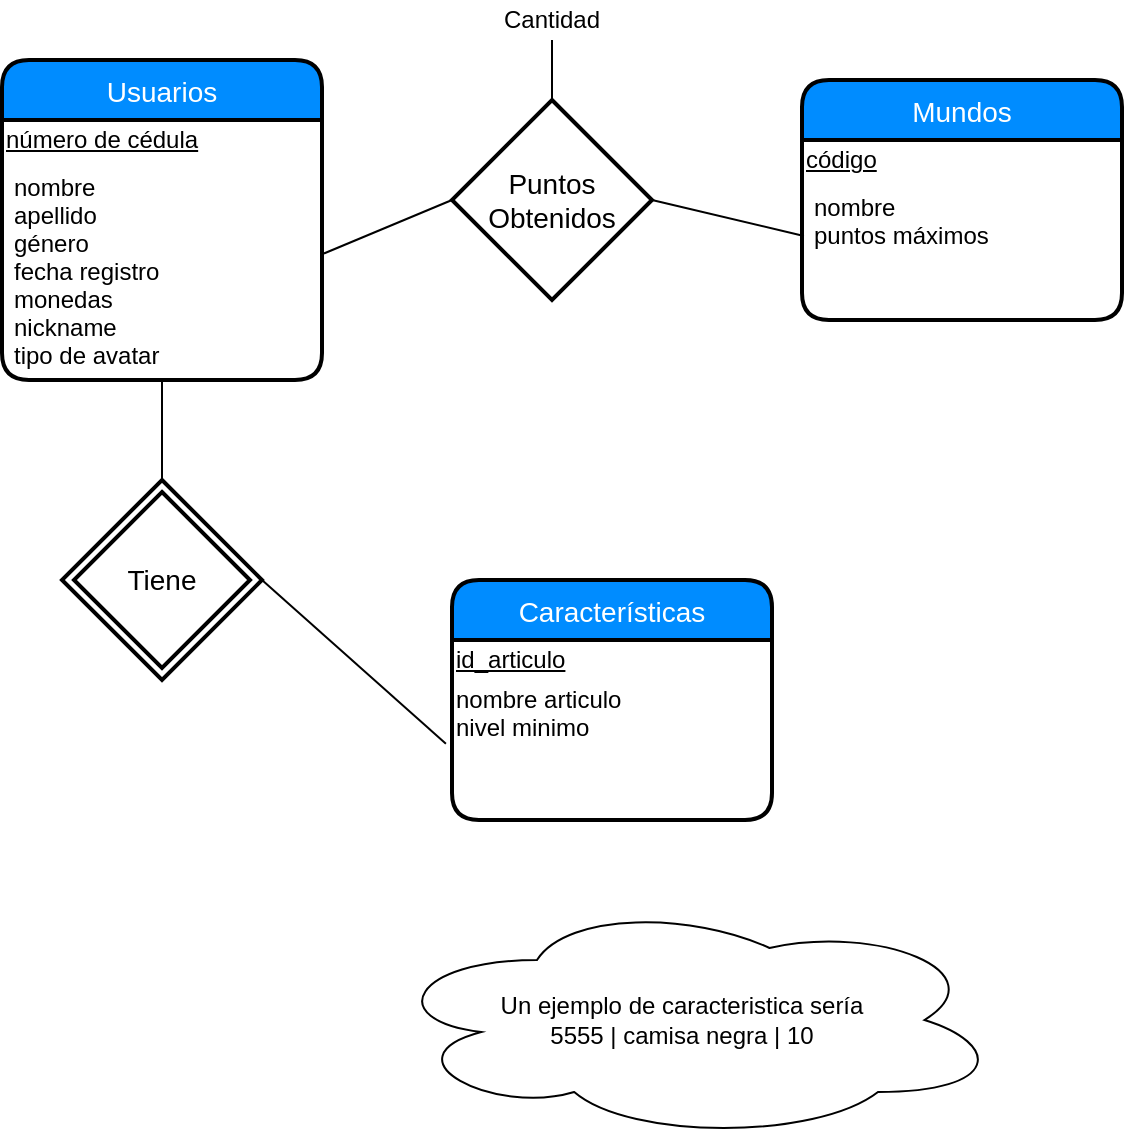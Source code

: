 <mxfile version="12.0.2" type="device" pages="1"><diagram id="q0xg1hzXcpqElv5MP1qy" name="Page-1"><mxGraphModel dx="1341" dy="762" grid="1" gridSize="10" guides="1" tooltips="1" connect="1" arrows="1" fold="1" page="1" pageScale="1" pageWidth="850" pageHeight="1100" math="0" shadow="0"><root><mxCell id="0"/><mxCell id="1" parent="0"/><mxCell id="qO17EjgFaaH_tYNbvpJH-5" value="&lt;div&gt;Puntos&lt;/div&gt;&lt;div&gt;Obtenidos&lt;br&gt;&lt;/div&gt;" style="shape=rhombus;strokeWidth=2;fontSize=17;perimeter=rhombusPerimeter;whiteSpace=wrap;html=1;align=center;fontSize=14;" vertex="1" parent="1"><mxGeometry x="375" y="90" width="100" height="100" as="geometry"/></mxCell><mxCell id="qO17EjgFaaH_tYNbvpJH-6" value="" style="endArrow=none;html=1;entryX=1.006;entryY=0.425;entryDx=0;entryDy=0;entryPerimeter=0;exitX=0;exitY=0.5;exitDx=0;exitDy=0;" edge="1" parent="1" source="qO17EjgFaaH_tYNbvpJH-5" target="qO17EjgFaaH_tYNbvpJH-2"><mxGeometry width="50" height="50" relative="1" as="geometry"><mxPoint x="90" y="300" as="sourcePoint"/><mxPoint x="140" y="250" as="targetPoint"/></mxGeometry></mxCell><mxCell id="qO17EjgFaaH_tYNbvpJH-7" value="" style="endArrow=none;html=1;entryX=1;entryY=0.5;entryDx=0;entryDy=0;exitX=0.006;exitY=0.4;exitDx=0;exitDy=0;exitPerimeter=0;" edge="1" parent="1" source="qO17EjgFaaH_tYNbvpJH-35" target="qO17EjgFaaH_tYNbvpJH-5"><mxGeometry width="50" height="50" relative="1" as="geometry"><mxPoint x="548.08" y="144.02" as="sourcePoint"/><mxPoint x="140" y="250" as="targetPoint"/></mxGeometry></mxCell><mxCell id="qO17EjgFaaH_tYNbvpJH-8" value="" style="endArrow=none;html=1;entryX=0.5;entryY=0;entryDx=0;entryDy=0;" edge="1" parent="1" target="qO17EjgFaaH_tYNbvpJH-5"><mxGeometry width="50" height="50" relative="1" as="geometry"><mxPoint x="425" y="60" as="sourcePoint"/><mxPoint x="190" y="240" as="targetPoint"/></mxGeometry></mxCell><mxCell id="qO17EjgFaaH_tYNbvpJH-9" value="Cantidad" style="text;html=1;strokeColor=none;fillColor=none;align=center;verticalAlign=middle;whiteSpace=wrap;rounded=0;" vertex="1" parent="1"><mxGeometry x="405" y="40" width="40" height="20" as="geometry"/></mxCell><mxCell id="qO17EjgFaaH_tYNbvpJH-10" value="Características" style="swimlane;childLayout=stackLayout;horizontal=1;startSize=30;horizontalStack=0;fillColor=#008cff;fontColor=#FFFFFF;rounded=1;fontSize=14;fontStyle=0;strokeWidth=2;resizeParent=0;resizeLast=1;shadow=0;dashed=0;align=center;" vertex="1" parent="1"><mxGeometry x="375" y="330" width="160" height="120" as="geometry"/></mxCell><mxCell id="qO17EjgFaaH_tYNbvpJH-32" value="&lt;div&gt;id_articulo&lt;/div&gt;" style="text;html=1;strokeColor=none;fillColor=none;align=left;verticalAlign=middle;whiteSpace=wrap;rounded=0;fontStyle=4" vertex="1" parent="qO17EjgFaaH_tYNbvpJH-10"><mxGeometry y="30" width="160" height="20" as="geometry"/></mxCell><mxCell id="qO17EjgFaaH_tYNbvpJH-13" value="&lt;div&gt;nombre articulo&lt;/div&gt;&lt;div&gt;nivel minimo&lt;br&gt;&lt;/div&gt;" style="text;html=1;resizable=0;points=[];autosize=1;align=left;verticalAlign=top;spacingTop=-4;" vertex="1" parent="qO17EjgFaaH_tYNbvpJH-10"><mxGeometry y="50" width="160" height="70" as="geometry"/></mxCell><mxCell id="qO17EjgFaaH_tYNbvpJH-15" value="" style="endArrow=none;html=1;entryX=-0.019;entryY=0.456;entryDx=0;entryDy=0;entryPerimeter=0;exitX=1;exitY=0.5;exitDx=0;exitDy=0;" edge="1" parent="1" target="qO17EjgFaaH_tYNbvpJH-13"><mxGeometry width="50" height="50" relative="1" as="geometry"><mxPoint x="280" y="330" as="sourcePoint"/><mxPoint x="190" y="470" as="targetPoint"/></mxGeometry></mxCell><mxCell id="qO17EjgFaaH_tYNbvpJH-16" value="" style="endArrow=none;html=1;entryX=0.5;entryY=0;entryDx=0;entryDy=0;exitX=0.5;exitY=1;exitDx=0;exitDy=0;" edge="1" parent="1" source="qO17EjgFaaH_tYNbvpJH-2"><mxGeometry width="50" height="50" relative="1" as="geometry"><mxPoint x="140" y="520" as="sourcePoint"/><mxPoint x="230" y="280" as="targetPoint"/></mxGeometry></mxCell><mxCell id="qO17EjgFaaH_tYNbvpJH-1" value="Usuarios" style="swimlane;childLayout=stackLayout;horizontal=1;startSize=30;horizontalStack=0;fillColor=#008cff;fontColor=#FFFFFF;rounded=1;fontSize=14;fontStyle=0;strokeWidth=2;resizeParent=0;resizeLast=1;shadow=0;dashed=0;align=center;" vertex="1" parent="1"><mxGeometry x="150" y="70" width="160" height="160" as="geometry"/></mxCell><mxCell id="qO17EjgFaaH_tYNbvpJH-20" value="&lt;u&gt;número de cédula&lt;/u&gt;" style="text;html=1;strokeColor=none;fillColor=none;align=left;verticalAlign=middle;whiteSpace=wrap;rounded=0;" vertex="1" parent="qO17EjgFaaH_tYNbvpJH-1"><mxGeometry y="30" width="160" height="20" as="geometry"/></mxCell><mxCell id="qO17EjgFaaH_tYNbvpJH-2" value="nombre&#xA;apellido&#xA;género&#xA;fecha registro&#xA;monedas&#xA;nickname&#xA;tipo de avatar&#xA;" style="align=left;strokeColor=none;fillColor=none;spacingLeft=4;fontSize=12;verticalAlign=top;resizable=0;rotatable=0;part=1;fontStyle=0" vertex="1" parent="qO17EjgFaaH_tYNbvpJH-1"><mxGeometry y="50" width="160" height="110" as="geometry"/></mxCell><mxCell id="qO17EjgFaaH_tYNbvpJH-19" value="Tiene" style="shape=rhombus;double=1;strokeWidth=2;fontSize=17;perimeter=rhombusPerimeter;whiteSpace=wrap;html=1;align=center;fontSize=14;" vertex="1" parent="1"><mxGeometry x="180" y="280" width="100" height="100" as="geometry"/></mxCell><mxCell id="qO17EjgFaaH_tYNbvpJH-30" value="" style="ellipse;shape=cloud;whiteSpace=wrap;html=1;" vertex="1" parent="1"><mxGeometry x="340" y="490" width="310" height="120" as="geometry"/></mxCell><mxCell id="qO17EjgFaaH_tYNbvpJH-31" value="&lt;div&gt;Un ejemplo de caracteristica sería&lt;/div&gt;&lt;div&gt;5555 | camisa negra | 10&lt;/div&gt;" style="text;html=1;strokeColor=none;fillColor=none;align=center;verticalAlign=middle;whiteSpace=wrap;rounded=0;" vertex="1" parent="1"><mxGeometry x="370" y="540" width="240" height="20" as="geometry"/></mxCell><mxCell id="qO17EjgFaaH_tYNbvpJH-34" value="Mundos" style="swimlane;childLayout=stackLayout;horizontal=1;startSize=30;horizontalStack=0;fillColor=#008cff;fontColor=#FFFFFF;rounded=1;fontSize=14;fontStyle=0;strokeWidth=2;resizeParent=0;resizeLast=1;shadow=0;dashed=0;align=center;" vertex="1" parent="1"><mxGeometry x="550" y="80" width="160" height="120" as="geometry"/></mxCell><mxCell id="qO17EjgFaaH_tYNbvpJH-37" value="&lt;div align=&quot;left&quot;&gt;código&lt;/div&gt;" style="text;html=1;strokeColor=none;fillColor=none;align=left;verticalAlign=middle;whiteSpace=wrap;rounded=0;fontStyle=4" vertex="1" parent="qO17EjgFaaH_tYNbvpJH-34"><mxGeometry y="30" width="160" height="20" as="geometry"/></mxCell><mxCell id="qO17EjgFaaH_tYNbvpJH-35" value="nombre&#xA;puntos máximos&#xA;" style="align=left;strokeColor=none;fillColor=none;spacingLeft=4;fontSize=12;verticalAlign=top;resizable=0;rotatable=0;part=1;" vertex="1" parent="qO17EjgFaaH_tYNbvpJH-34"><mxGeometry y="50" width="160" height="70" as="geometry"/></mxCell></root></mxGraphModel></diagram></mxfile>